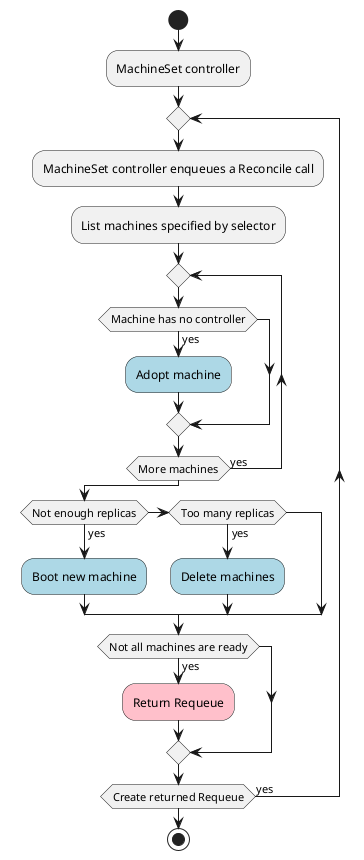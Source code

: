 @startuml cluster-admission-machineset-controller

start;
:MachineSet controller;

repeat
  :MachineSet controller enqueues a Reconcile call;
  :List machines specified by selector;
  repeat
    if (Machine has no controller) then (yes)
      #LightBlue:Adopt machine;
    endif
  repeat while (More machines) is (yes)
  if (Not enough replicas) then (yes)
    #LightBlue:Boot new machine;
  elseif (Too many replicas) then (yes)
    #LightBlue:Delete machines;
  endif
  if (Not all machines are ready) then (yes)
    #Pink:Return Requeue;
  endif
repeat while (Create returned Requeue) is (yes)
stop;

@enduml